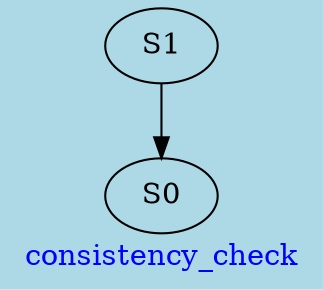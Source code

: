 digraph G{
graph [ label = "consistency_check" , fontcolor = "blue" , bgcolor = "lightblue" ];
S0;
S1;
S1->S0;
}
